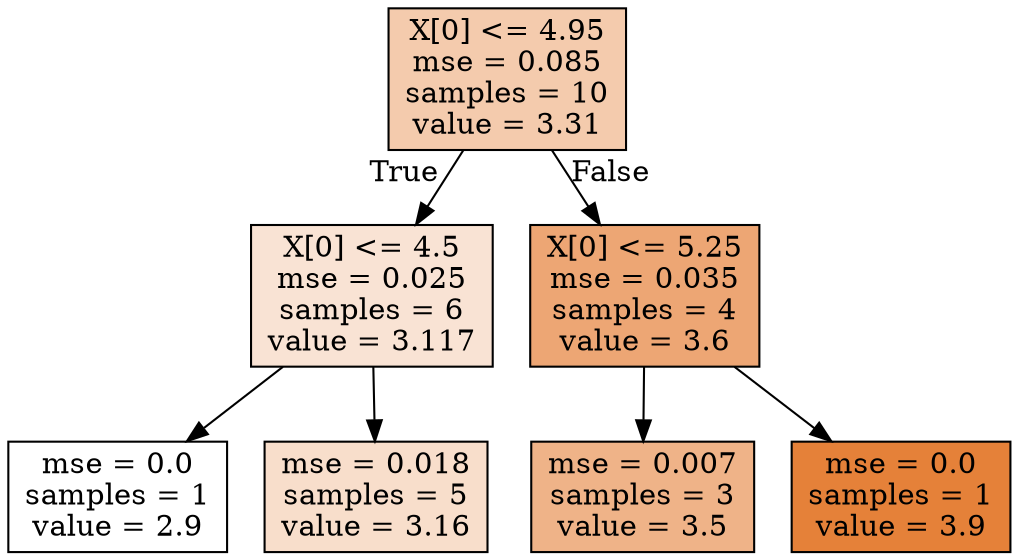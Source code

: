 digraph Tree {
node [shape=box, style="filled", color="black"] ;
0 [label="X[0] <= 4.95\nmse = 0.085\nsamples = 10\nvalue = 3.31", fillcolor="#e5813969"] ;
1 [label="X[0] <= 4.5\nmse = 0.025\nsamples = 6\nvalue = 3.117", fillcolor="#e5813937"] ;
0 -> 1 [labeldistance=2.5, labelangle=45, headlabel="True"] ;
2 [label="mse = 0.0\nsamples = 1\nvalue = 2.9", fillcolor="#e5813900"] ;
1 -> 2 ;
3 [label="mse = 0.018\nsamples = 5\nvalue = 3.16", fillcolor="#e5813942"] ;
1 -> 3 ;
4 [label="X[0] <= 5.25\nmse = 0.035\nsamples = 4\nvalue = 3.6", fillcolor="#e58139b3"] ;
0 -> 4 [labeldistance=2.5, labelangle=-45, headlabel="False"] ;
5 [label="mse = 0.007\nsamples = 3\nvalue = 3.5", fillcolor="#e5813999"] ;
4 -> 5 ;
6 [label="mse = 0.0\nsamples = 1\nvalue = 3.9", fillcolor="#e58139ff"] ;
4 -> 6 ;
}